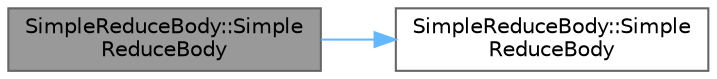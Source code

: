 digraph "SimpleReduceBody::SimpleReduceBody"
{
 // LATEX_PDF_SIZE
  bgcolor="transparent";
  edge [fontname=Helvetica,fontsize=10,labelfontname=Helvetica,labelfontsize=10];
  node [fontname=Helvetica,fontsize=10,shape=box,height=0.2,width=0.4];
  rankdir="LR";
  Node1 [id="Node000001",label="SimpleReduceBody::Simple\lReduceBody",height=0.2,width=0.4,color="gray40", fillcolor="grey60", style="filled", fontcolor="black",tooltip=" "];
  Node1 -> Node2 [id="edge1_Node000001_Node000002",color="steelblue1",style="solid",tooltip=" "];
  Node2 [id="Node000002",label="SimpleReduceBody::Simple\lReduceBody",height=0.2,width=0.4,color="grey40", fillcolor="white", style="filled",URL="$class_simple_reduce_body.html#a0ec89b0a83c68aee44ea71c7ed203906",tooltip=" "];
}
